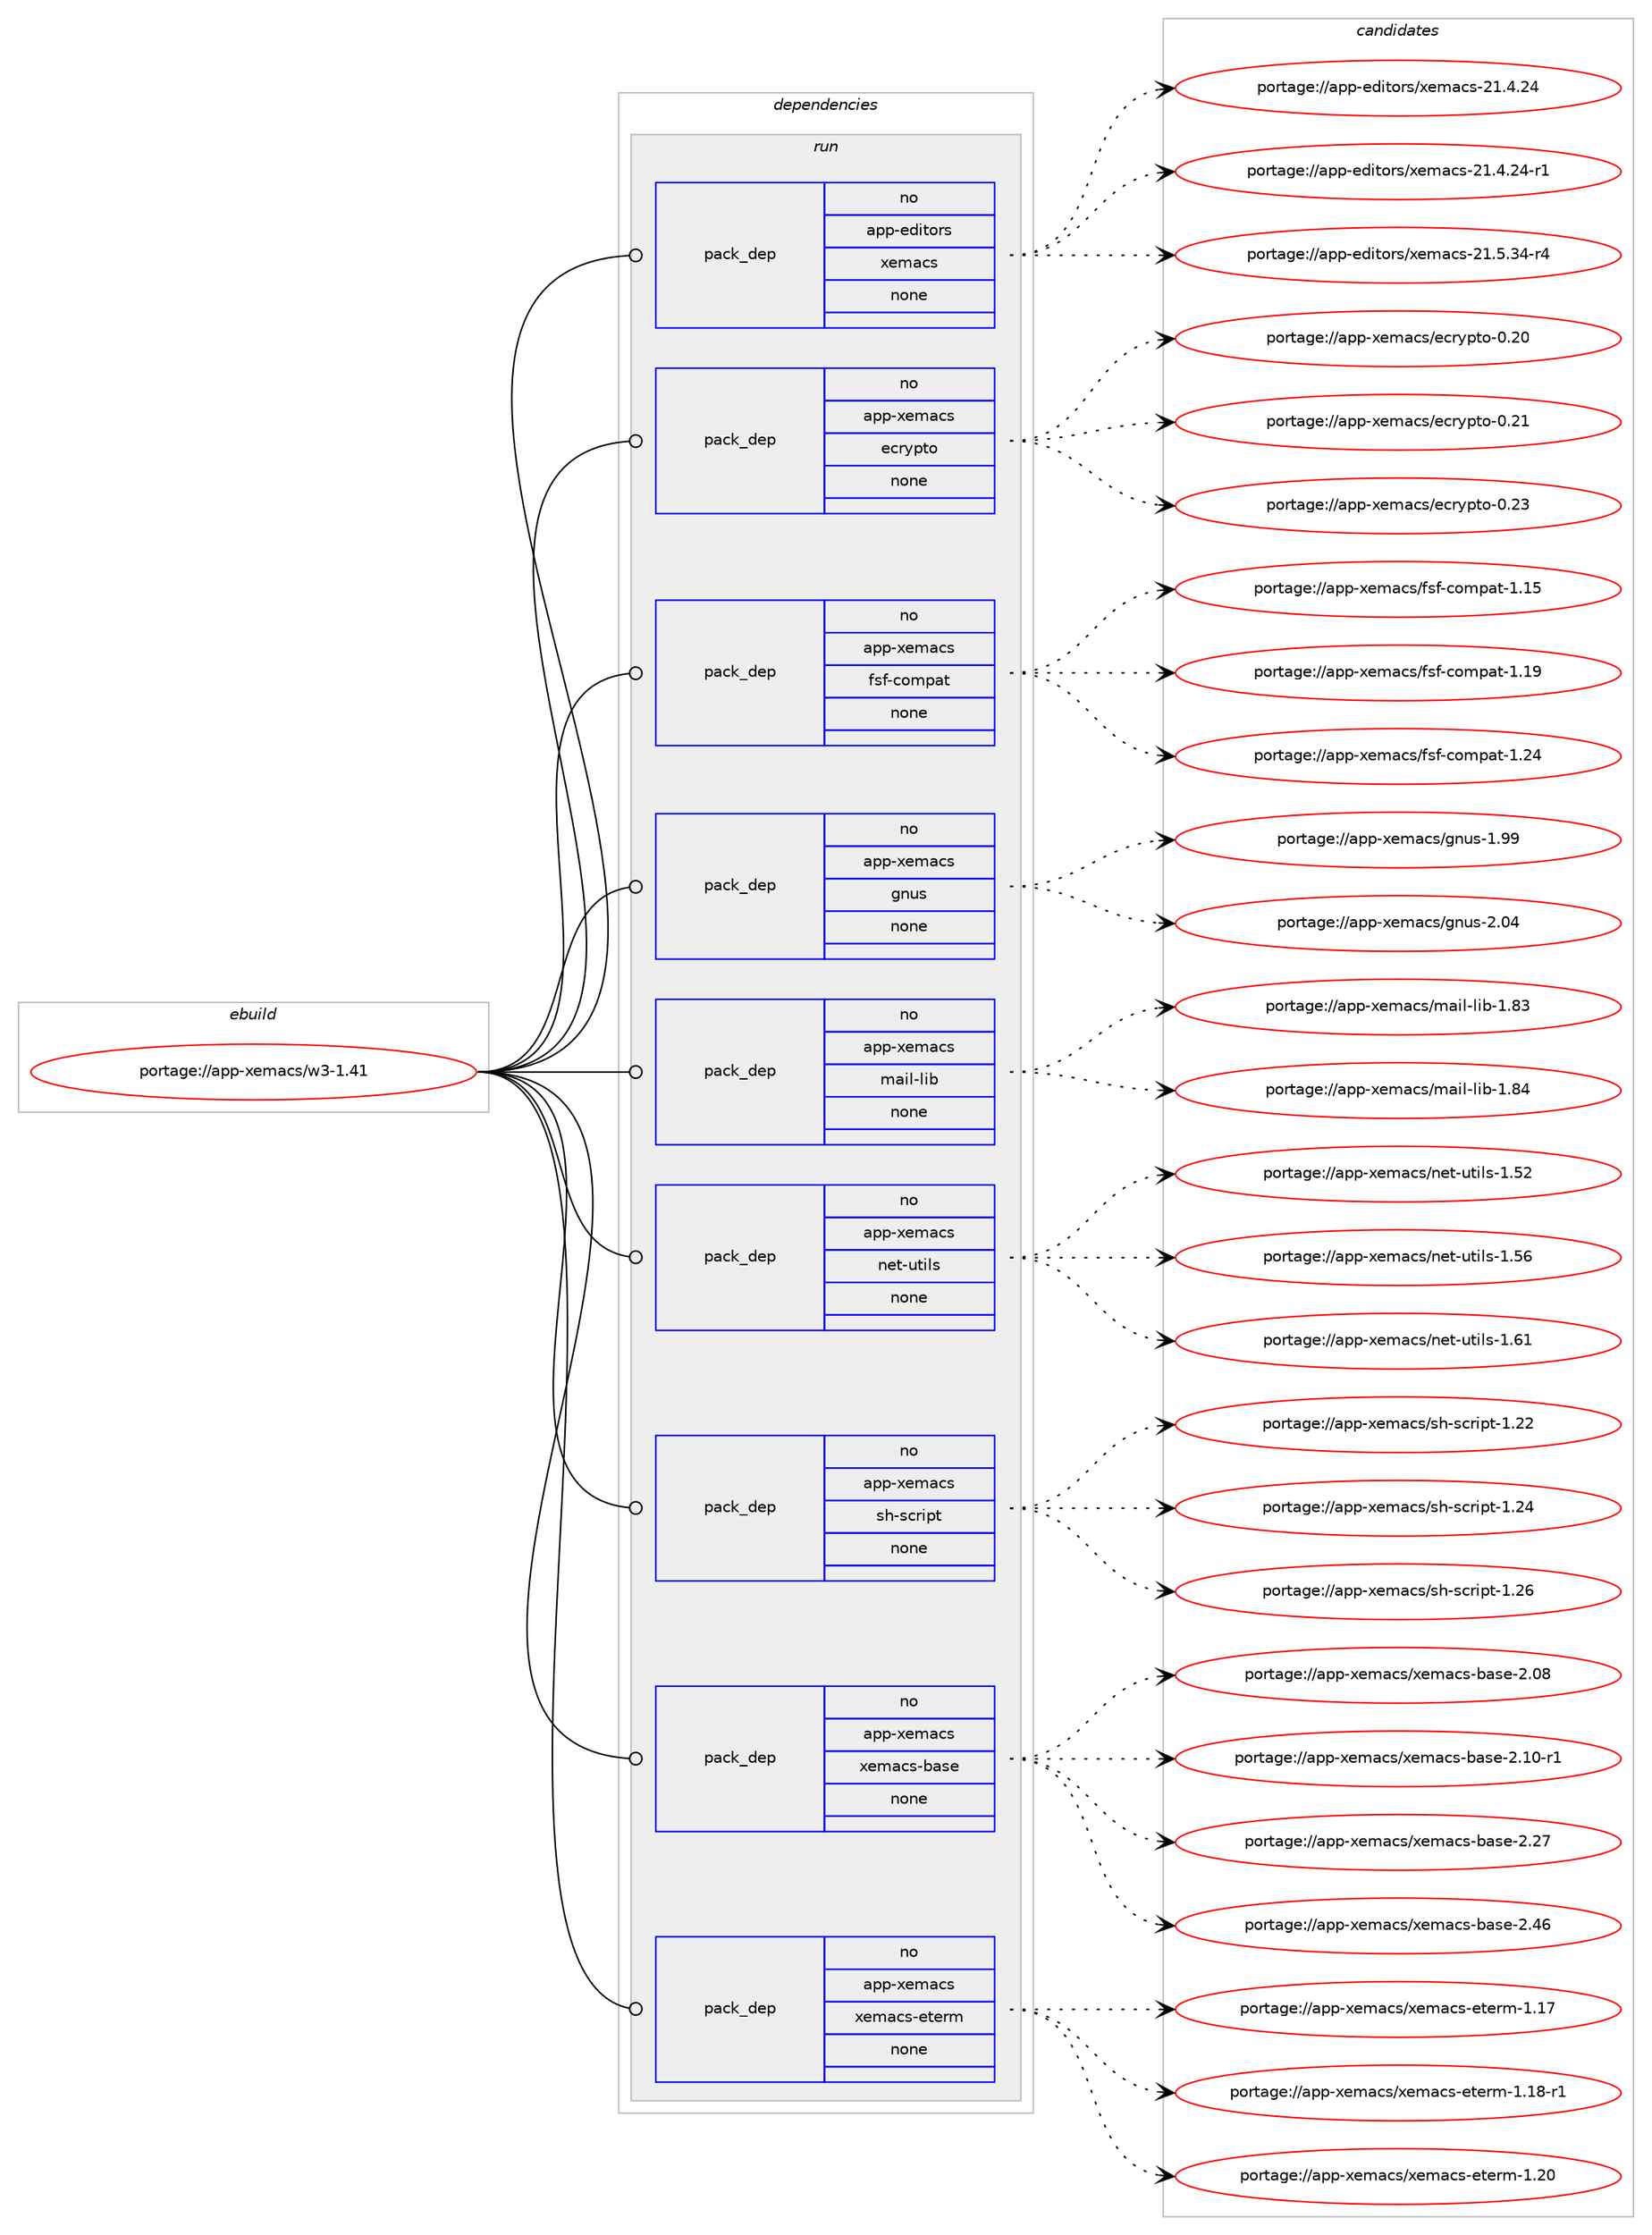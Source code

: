 digraph prolog {

# *************
# Graph options
# *************

newrank=true;
concentrate=true;
compound=true;
graph [rankdir=LR,fontname=Helvetica,fontsize=10,ranksep=1.5];#, ranksep=2.5, nodesep=0.2];
edge  [arrowhead=vee];
node  [fontname=Helvetica,fontsize=10];

# **********
# The ebuild
# **********

subgraph cluster_leftcol {
color=gray;
rank=same;
label=<<i>ebuild</i>>;
id [label="portage://app-xemacs/w3-1.41", color=red, width=4, href="../app-xemacs/w3-1.41.svg"];
}

# ****************
# The dependencies
# ****************

subgraph cluster_midcol {
color=gray;
label=<<i>dependencies</i>>;
subgraph cluster_compile {
fillcolor="#eeeeee";
style=filled;
label=<<i>compile</i>>;
}
subgraph cluster_compileandrun {
fillcolor="#eeeeee";
style=filled;
label=<<i>compile and run</i>>;
}
subgraph cluster_run {
fillcolor="#eeeeee";
style=filled;
label=<<i>run</i>>;
subgraph pack38675 {
dependency51522 [label=<<TABLE BORDER="0" CELLBORDER="1" CELLSPACING="0" CELLPADDING="4" WIDTH="220"><TR><TD ROWSPAN="6" CELLPADDING="30">pack_dep</TD></TR><TR><TD WIDTH="110">no</TD></TR><TR><TD>app-editors</TD></TR><TR><TD>xemacs</TD></TR><TR><TD>none</TD></TR><TR><TD></TD></TR></TABLE>>, shape=none, color=blue];
}
id:e -> dependency51522:w [weight=20,style="solid",arrowhead="odot"];
subgraph pack38676 {
dependency51523 [label=<<TABLE BORDER="0" CELLBORDER="1" CELLSPACING="0" CELLPADDING="4" WIDTH="220"><TR><TD ROWSPAN="6" CELLPADDING="30">pack_dep</TD></TR><TR><TD WIDTH="110">no</TD></TR><TR><TD>app-xemacs</TD></TR><TR><TD>ecrypto</TD></TR><TR><TD>none</TD></TR><TR><TD></TD></TR></TABLE>>, shape=none, color=blue];
}
id:e -> dependency51523:w [weight=20,style="solid",arrowhead="odot"];
subgraph pack38677 {
dependency51524 [label=<<TABLE BORDER="0" CELLBORDER="1" CELLSPACING="0" CELLPADDING="4" WIDTH="220"><TR><TD ROWSPAN="6" CELLPADDING="30">pack_dep</TD></TR><TR><TD WIDTH="110">no</TD></TR><TR><TD>app-xemacs</TD></TR><TR><TD>fsf-compat</TD></TR><TR><TD>none</TD></TR><TR><TD></TD></TR></TABLE>>, shape=none, color=blue];
}
id:e -> dependency51524:w [weight=20,style="solid",arrowhead="odot"];
subgraph pack38678 {
dependency51525 [label=<<TABLE BORDER="0" CELLBORDER="1" CELLSPACING="0" CELLPADDING="4" WIDTH="220"><TR><TD ROWSPAN="6" CELLPADDING="30">pack_dep</TD></TR><TR><TD WIDTH="110">no</TD></TR><TR><TD>app-xemacs</TD></TR><TR><TD>gnus</TD></TR><TR><TD>none</TD></TR><TR><TD></TD></TR></TABLE>>, shape=none, color=blue];
}
id:e -> dependency51525:w [weight=20,style="solid",arrowhead="odot"];
subgraph pack38679 {
dependency51526 [label=<<TABLE BORDER="0" CELLBORDER="1" CELLSPACING="0" CELLPADDING="4" WIDTH="220"><TR><TD ROWSPAN="6" CELLPADDING="30">pack_dep</TD></TR><TR><TD WIDTH="110">no</TD></TR><TR><TD>app-xemacs</TD></TR><TR><TD>mail-lib</TD></TR><TR><TD>none</TD></TR><TR><TD></TD></TR></TABLE>>, shape=none, color=blue];
}
id:e -> dependency51526:w [weight=20,style="solid",arrowhead="odot"];
subgraph pack38680 {
dependency51527 [label=<<TABLE BORDER="0" CELLBORDER="1" CELLSPACING="0" CELLPADDING="4" WIDTH="220"><TR><TD ROWSPAN="6" CELLPADDING="30">pack_dep</TD></TR><TR><TD WIDTH="110">no</TD></TR><TR><TD>app-xemacs</TD></TR><TR><TD>net-utils</TD></TR><TR><TD>none</TD></TR><TR><TD></TD></TR></TABLE>>, shape=none, color=blue];
}
id:e -> dependency51527:w [weight=20,style="solid",arrowhead="odot"];
subgraph pack38681 {
dependency51528 [label=<<TABLE BORDER="0" CELLBORDER="1" CELLSPACING="0" CELLPADDING="4" WIDTH="220"><TR><TD ROWSPAN="6" CELLPADDING="30">pack_dep</TD></TR><TR><TD WIDTH="110">no</TD></TR><TR><TD>app-xemacs</TD></TR><TR><TD>sh-script</TD></TR><TR><TD>none</TD></TR><TR><TD></TD></TR></TABLE>>, shape=none, color=blue];
}
id:e -> dependency51528:w [weight=20,style="solid",arrowhead="odot"];
subgraph pack38682 {
dependency51529 [label=<<TABLE BORDER="0" CELLBORDER="1" CELLSPACING="0" CELLPADDING="4" WIDTH="220"><TR><TD ROWSPAN="6" CELLPADDING="30">pack_dep</TD></TR><TR><TD WIDTH="110">no</TD></TR><TR><TD>app-xemacs</TD></TR><TR><TD>xemacs-base</TD></TR><TR><TD>none</TD></TR><TR><TD></TD></TR></TABLE>>, shape=none, color=blue];
}
id:e -> dependency51529:w [weight=20,style="solid",arrowhead="odot"];
subgraph pack38683 {
dependency51530 [label=<<TABLE BORDER="0" CELLBORDER="1" CELLSPACING="0" CELLPADDING="4" WIDTH="220"><TR><TD ROWSPAN="6" CELLPADDING="30">pack_dep</TD></TR><TR><TD WIDTH="110">no</TD></TR><TR><TD>app-xemacs</TD></TR><TR><TD>xemacs-eterm</TD></TR><TR><TD>none</TD></TR><TR><TD></TD></TR></TABLE>>, shape=none, color=blue];
}
id:e -> dependency51530:w [weight=20,style="solid",arrowhead="odot"];
}
}

# **************
# The candidates
# **************

subgraph cluster_choices {
rank=same;
color=gray;
label=<<i>candidates</i>>;

subgraph choice38675 {
color=black;
nodesep=1;
choiceportage97112112451011001051161111141154712010110997991154550494652465052 [label="portage://app-editors/xemacs-21.4.24", color=red, width=4,href="../app-editors/xemacs-21.4.24.svg"];
choiceportage971121124510110010511611111411547120101109979911545504946524650524511449 [label="portage://app-editors/xemacs-21.4.24-r1", color=red, width=4,href="../app-editors/xemacs-21.4.24-r1.svg"];
choiceportage971121124510110010511611111411547120101109979911545504946534651524511452 [label="portage://app-editors/xemacs-21.5.34-r4", color=red, width=4,href="../app-editors/xemacs-21.5.34-r4.svg"];
dependency51522:e -> choiceportage97112112451011001051161111141154712010110997991154550494652465052:w [style=dotted,weight="100"];
dependency51522:e -> choiceportage971121124510110010511611111411547120101109979911545504946524650524511449:w [style=dotted,weight="100"];
dependency51522:e -> choiceportage971121124510110010511611111411547120101109979911545504946534651524511452:w [style=dotted,weight="100"];
}
subgraph choice38676 {
color=black;
nodesep=1;
choiceportage9711211245120101109979911547101991141211121161114548465048 [label="portage://app-xemacs/ecrypto-0.20", color=red, width=4,href="../app-xemacs/ecrypto-0.20.svg"];
choiceportage9711211245120101109979911547101991141211121161114548465049 [label="portage://app-xemacs/ecrypto-0.21", color=red, width=4,href="../app-xemacs/ecrypto-0.21.svg"];
choiceportage9711211245120101109979911547101991141211121161114548465051 [label="portage://app-xemacs/ecrypto-0.23", color=red, width=4,href="../app-xemacs/ecrypto-0.23.svg"];
dependency51523:e -> choiceportage9711211245120101109979911547101991141211121161114548465048:w [style=dotted,weight="100"];
dependency51523:e -> choiceportage9711211245120101109979911547101991141211121161114548465049:w [style=dotted,weight="100"];
dependency51523:e -> choiceportage9711211245120101109979911547101991141211121161114548465051:w [style=dotted,weight="100"];
}
subgraph choice38677 {
color=black;
nodesep=1;
choiceportage97112112451201011099799115471021151024599111109112971164549464953 [label="portage://app-xemacs/fsf-compat-1.15", color=red, width=4,href="../app-xemacs/fsf-compat-1.15.svg"];
choiceportage97112112451201011099799115471021151024599111109112971164549464957 [label="portage://app-xemacs/fsf-compat-1.19", color=red, width=4,href="../app-xemacs/fsf-compat-1.19.svg"];
choiceportage97112112451201011099799115471021151024599111109112971164549465052 [label="portage://app-xemacs/fsf-compat-1.24", color=red, width=4,href="../app-xemacs/fsf-compat-1.24.svg"];
dependency51524:e -> choiceportage97112112451201011099799115471021151024599111109112971164549464953:w [style=dotted,weight="100"];
dependency51524:e -> choiceportage97112112451201011099799115471021151024599111109112971164549464957:w [style=dotted,weight="100"];
dependency51524:e -> choiceportage97112112451201011099799115471021151024599111109112971164549465052:w [style=dotted,weight="100"];
}
subgraph choice38678 {
color=black;
nodesep=1;
choiceportage97112112451201011099799115471031101171154549465757 [label="portage://app-xemacs/gnus-1.99", color=red, width=4,href="../app-xemacs/gnus-1.99.svg"];
choiceportage97112112451201011099799115471031101171154550464852 [label="portage://app-xemacs/gnus-2.04", color=red, width=4,href="../app-xemacs/gnus-2.04.svg"];
dependency51525:e -> choiceportage97112112451201011099799115471031101171154549465757:w [style=dotted,weight="100"];
dependency51525:e -> choiceportage97112112451201011099799115471031101171154550464852:w [style=dotted,weight="100"];
}
subgraph choice38679 {
color=black;
nodesep=1;
choiceportage97112112451201011099799115471099710510845108105984549465651 [label="portage://app-xemacs/mail-lib-1.83", color=red, width=4,href="../app-xemacs/mail-lib-1.83.svg"];
choiceportage97112112451201011099799115471099710510845108105984549465652 [label="portage://app-xemacs/mail-lib-1.84", color=red, width=4,href="../app-xemacs/mail-lib-1.84.svg"];
dependency51526:e -> choiceportage97112112451201011099799115471099710510845108105984549465651:w [style=dotted,weight="100"];
dependency51526:e -> choiceportage97112112451201011099799115471099710510845108105984549465652:w [style=dotted,weight="100"];
}
subgraph choice38680 {
color=black;
nodesep=1;
choiceportage9711211245120101109979911547110101116451171161051081154549465350 [label="portage://app-xemacs/net-utils-1.52", color=red, width=4,href="../app-xemacs/net-utils-1.52.svg"];
choiceportage9711211245120101109979911547110101116451171161051081154549465354 [label="portage://app-xemacs/net-utils-1.56", color=red, width=4,href="../app-xemacs/net-utils-1.56.svg"];
choiceportage9711211245120101109979911547110101116451171161051081154549465449 [label="portage://app-xemacs/net-utils-1.61", color=red, width=4,href="../app-xemacs/net-utils-1.61.svg"];
dependency51527:e -> choiceportage9711211245120101109979911547110101116451171161051081154549465350:w [style=dotted,weight="100"];
dependency51527:e -> choiceportage9711211245120101109979911547110101116451171161051081154549465354:w [style=dotted,weight="100"];
dependency51527:e -> choiceportage9711211245120101109979911547110101116451171161051081154549465449:w [style=dotted,weight="100"];
}
subgraph choice38681 {
color=black;
nodesep=1;
choiceportage971121124512010110997991154711510445115991141051121164549465050 [label="portage://app-xemacs/sh-script-1.22", color=red, width=4,href="../app-xemacs/sh-script-1.22.svg"];
choiceportage971121124512010110997991154711510445115991141051121164549465052 [label="portage://app-xemacs/sh-script-1.24", color=red, width=4,href="../app-xemacs/sh-script-1.24.svg"];
choiceportage971121124512010110997991154711510445115991141051121164549465054 [label="portage://app-xemacs/sh-script-1.26", color=red, width=4,href="../app-xemacs/sh-script-1.26.svg"];
dependency51528:e -> choiceportage971121124512010110997991154711510445115991141051121164549465050:w [style=dotted,weight="100"];
dependency51528:e -> choiceportage971121124512010110997991154711510445115991141051121164549465052:w [style=dotted,weight="100"];
dependency51528:e -> choiceportage971121124512010110997991154711510445115991141051121164549465054:w [style=dotted,weight="100"];
}
subgraph choice38682 {
color=black;
nodesep=1;
choiceportage971121124512010110997991154712010110997991154598971151014550464856 [label="portage://app-xemacs/xemacs-base-2.08", color=red, width=4,href="../app-xemacs/xemacs-base-2.08.svg"];
choiceportage9711211245120101109979911547120101109979911545989711510145504649484511449 [label="portage://app-xemacs/xemacs-base-2.10-r1", color=red, width=4,href="../app-xemacs/xemacs-base-2.10-r1.svg"];
choiceportage971121124512010110997991154712010110997991154598971151014550465055 [label="portage://app-xemacs/xemacs-base-2.27", color=red, width=4,href="../app-xemacs/xemacs-base-2.27.svg"];
choiceportage971121124512010110997991154712010110997991154598971151014550465254 [label="portage://app-xemacs/xemacs-base-2.46", color=red, width=4,href="../app-xemacs/xemacs-base-2.46.svg"];
dependency51529:e -> choiceportage971121124512010110997991154712010110997991154598971151014550464856:w [style=dotted,weight="100"];
dependency51529:e -> choiceportage9711211245120101109979911547120101109979911545989711510145504649484511449:w [style=dotted,weight="100"];
dependency51529:e -> choiceportage971121124512010110997991154712010110997991154598971151014550465055:w [style=dotted,weight="100"];
dependency51529:e -> choiceportage971121124512010110997991154712010110997991154598971151014550465254:w [style=dotted,weight="100"];
}
subgraph choice38683 {
color=black;
nodesep=1;
choiceportage97112112451201011099799115471201011099799115451011161011141094549464955 [label="portage://app-xemacs/xemacs-eterm-1.17", color=red, width=4,href="../app-xemacs/xemacs-eterm-1.17.svg"];
choiceportage971121124512010110997991154712010110997991154510111610111410945494649564511449 [label="portage://app-xemacs/xemacs-eterm-1.18-r1", color=red, width=4,href="../app-xemacs/xemacs-eterm-1.18-r1.svg"];
choiceportage97112112451201011099799115471201011099799115451011161011141094549465048 [label="portage://app-xemacs/xemacs-eterm-1.20", color=red, width=4,href="../app-xemacs/xemacs-eterm-1.20.svg"];
dependency51530:e -> choiceportage97112112451201011099799115471201011099799115451011161011141094549464955:w [style=dotted,weight="100"];
dependency51530:e -> choiceportage971121124512010110997991154712010110997991154510111610111410945494649564511449:w [style=dotted,weight="100"];
dependency51530:e -> choiceportage97112112451201011099799115471201011099799115451011161011141094549465048:w [style=dotted,weight="100"];
}
}

}
